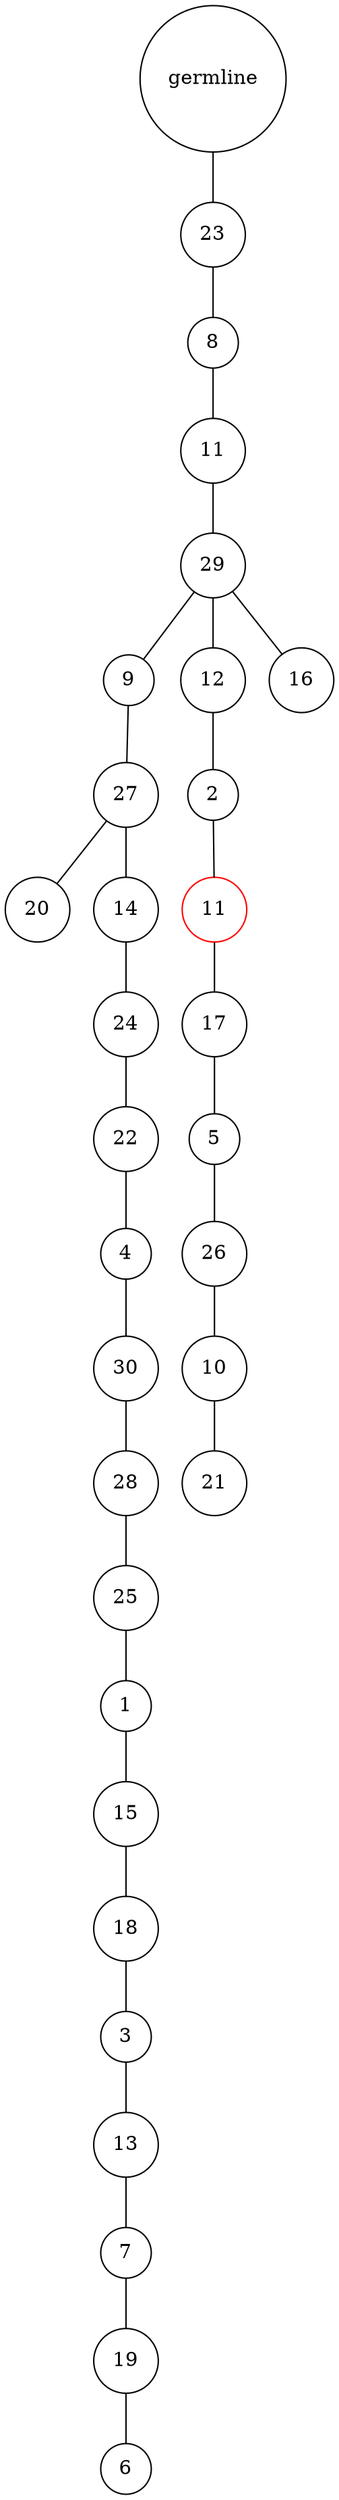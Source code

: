 graph {
	rankdir=UD;
	splines=line;
	node [shape=circle]
	"0x7fa76b188b20" [label="germline"];
	"0x7fa76b188b50" [label="23"];
	"0x7fa76b188b20" -- "0x7fa76b188b50" ;
	"0x7fa76b188b80" [label="8"];
	"0x7fa76b188b50" -- "0x7fa76b188b80" ;
	"0x7fa76b188bb0" [label="11"];
	"0x7fa76b188b80" -- "0x7fa76b188bb0" ;
	"0x7fa76b188be0" [label="29"];
	"0x7fa76b188bb0" -- "0x7fa76b188be0" ;
	"0x7fa76b188c10" [label="9"];
	"0x7fa76b188be0" -- "0x7fa76b188c10" ;
	"0x7fa76b188c40" [label="27"];
	"0x7fa76b188c10" -- "0x7fa76b188c40" ;
	"0x7fa76b188c70" [label="20"];
	"0x7fa76b188c40" -- "0x7fa76b188c70" ;
	"0x7fa76b188ca0" [label="14"];
	"0x7fa76b188c40" -- "0x7fa76b188ca0" ;
	"0x7fa76b188cd0" [label="24"];
	"0x7fa76b188ca0" -- "0x7fa76b188cd0" ;
	"0x7fa76b188d00" [label="22"];
	"0x7fa76b188cd0" -- "0x7fa76b188d00" ;
	"0x7fa76b188d30" [label="4"];
	"0x7fa76b188d00" -- "0x7fa76b188d30" ;
	"0x7fa76b188d60" [label="30"];
	"0x7fa76b188d30" -- "0x7fa76b188d60" ;
	"0x7fa76b188d90" [label="28"];
	"0x7fa76b188d60" -- "0x7fa76b188d90" ;
	"0x7fa76b188dc0" [label="25"];
	"0x7fa76b188d90" -- "0x7fa76b188dc0" ;
	"0x7fa76b188df0" [label="1"];
	"0x7fa76b188dc0" -- "0x7fa76b188df0" ;
	"0x7fa76b188e20" [label="15"];
	"0x7fa76b188df0" -- "0x7fa76b188e20" ;
	"0x7fa76b188e50" [label="18"];
	"0x7fa76b188e20" -- "0x7fa76b188e50" ;
	"0x7fa76b188e80" [label="3"];
	"0x7fa76b188e50" -- "0x7fa76b188e80" ;
	"0x7fa76b188eb0" [label="13"];
	"0x7fa76b188e80" -- "0x7fa76b188eb0" ;
	"0x7fa76b188ee0" [label="7"];
	"0x7fa76b188eb0" -- "0x7fa76b188ee0" ;
	"0x7fa76b188f10" [label="19"];
	"0x7fa76b188ee0" -- "0x7fa76b188f10" ;
	"0x7fa76b188f40" [label="6"];
	"0x7fa76b188f10" -- "0x7fa76b188f40" ;
	"0x7fa76b188f70" [label="12"];
	"0x7fa76b188be0" -- "0x7fa76b188f70" ;
	"0x7fa76b188fa0" [label="2"];
	"0x7fa76b188f70" -- "0x7fa76b188fa0" ;
	"0x7fa76b188fd0" [label="11",color="red"];
	"0x7fa76b188fa0" -- "0x7fa76b188fd0" ;
	"0x7fa76b116040" [label="17"];
	"0x7fa76b188fd0" -- "0x7fa76b116040" ;
	"0x7fa76b116070" [label="5"];
	"0x7fa76b116040" -- "0x7fa76b116070" ;
	"0x7fa76b1160a0" [label="26"];
	"0x7fa76b116070" -- "0x7fa76b1160a0" ;
	"0x7fa76b1160d0" [label="10"];
	"0x7fa76b1160a0" -- "0x7fa76b1160d0" ;
	"0x7fa76b116100" [label="21"];
	"0x7fa76b1160d0" -- "0x7fa76b116100" ;
	"0x7fa76b116130" [label="16"];
	"0x7fa76b188be0" -- "0x7fa76b116130" ;
}
